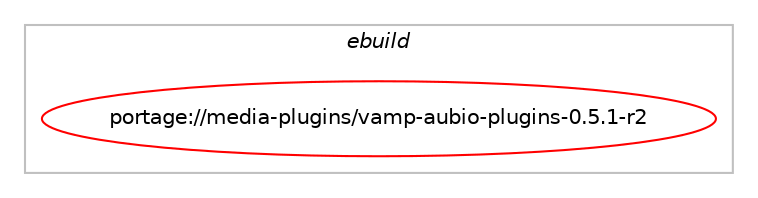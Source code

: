 digraph prolog {

# *************
# Graph options
# *************

newrank=true;
concentrate=true;
compound=true;
graph [rankdir=LR,fontname=Helvetica,fontsize=10,ranksep=1.5];#, ranksep=2.5, nodesep=0.2];
edge  [arrowhead=vee];
node  [fontname=Helvetica,fontsize=10];

# **********
# The ebuild
# **********

subgraph cluster_leftcol {
color=gray;
label=<<i>ebuild</i>>;
id [label="portage://media-plugins/vamp-aubio-plugins-0.5.1-r2", color=red, width=4, href="../media-plugins/vamp-aubio-plugins-0.5.1-r2.svg"];
}

# ****************
# The dependencies
# ****************

subgraph cluster_midcol {
color=gray;
label=<<i>dependencies</i>>;
subgraph cluster_compile {
fillcolor="#eeeeee";
style=filled;
label=<<i>compile</i>>;
# *** BEGIN UNKNOWN DEPENDENCY TYPE (TODO) ***
# id -> equal(any_of_group([package_dependency(portage://media-plugins/vamp-aubio-plugins-0.5.1-r2,install,no,dev-lang,python,none,[,,],[slot(3.12)],[use(enable(threads),positive)]),package_dependency(portage://media-plugins/vamp-aubio-plugins-0.5.1-r2,install,no,dev-lang,python,none,[,,],[slot(3.11)],[use(enable(threads),positive)]),package_dependency(portage://media-plugins/vamp-aubio-plugins-0.5.1-r2,install,no,dev-lang,python,none,[,,],[slot(3.10)],[use(enable(threads),positive)]),package_dependency(portage://media-plugins/vamp-aubio-plugins-0.5.1-r2,install,no,dev-python,pypy3,none,[,,],[],[use(enable(threads),positive)])]))
# *** END UNKNOWN DEPENDENCY TYPE (TODO) ***

# *** BEGIN UNKNOWN DEPENDENCY TYPE (TODO) ***
# id -> equal(package_dependency(portage://media-plugins/vamp-aubio-plugins-0.5.1-r2,install,no,media-libs,aubio,none,[,,],[],[]))
# *** END UNKNOWN DEPENDENCY TYPE (TODO) ***

# *** BEGIN UNKNOWN DEPENDENCY TYPE (TODO) ***
# id -> equal(package_dependency(portage://media-plugins/vamp-aubio-plugins-0.5.1-r2,install,no,media-libs,vamp-plugin-sdk,none,[,,],[],[]))
# *** END UNKNOWN DEPENDENCY TYPE (TODO) ***

# *** BEGIN UNKNOWN DEPENDENCY TYPE (TODO) ***
# id -> equal(package_dependency(portage://media-plugins/vamp-aubio-plugins-0.5.1-r2,install,no,sci-libs,fftw,equal,[3*,,,3*],[],[]))
# *** END UNKNOWN DEPENDENCY TYPE (TODO) ***

}
subgraph cluster_compileandrun {
fillcolor="#eeeeee";
style=filled;
label=<<i>compile and run</i>>;
}
subgraph cluster_run {
fillcolor="#eeeeee";
style=filled;
label=<<i>run</i>>;
# *** BEGIN UNKNOWN DEPENDENCY TYPE (TODO) ***
# id -> equal(package_dependency(portage://media-plugins/vamp-aubio-plugins-0.5.1-r2,run,no,media-libs,aubio,none,[,,],[],[]))
# *** END UNKNOWN DEPENDENCY TYPE (TODO) ***

# *** BEGIN UNKNOWN DEPENDENCY TYPE (TODO) ***
# id -> equal(package_dependency(portage://media-plugins/vamp-aubio-plugins-0.5.1-r2,run,no,media-libs,vamp-plugin-sdk,none,[,,],[],[]))
# *** END UNKNOWN DEPENDENCY TYPE (TODO) ***

# *** BEGIN UNKNOWN DEPENDENCY TYPE (TODO) ***
# id -> equal(package_dependency(portage://media-plugins/vamp-aubio-plugins-0.5.1-r2,run,no,sci-libs,fftw,equal,[3*,,,3*],[],[]))
# *** END UNKNOWN DEPENDENCY TYPE (TODO) ***

}
}

# **************
# The candidates
# **************

subgraph cluster_choices {
rank=same;
color=gray;
label=<<i>candidates</i>>;

}

}
